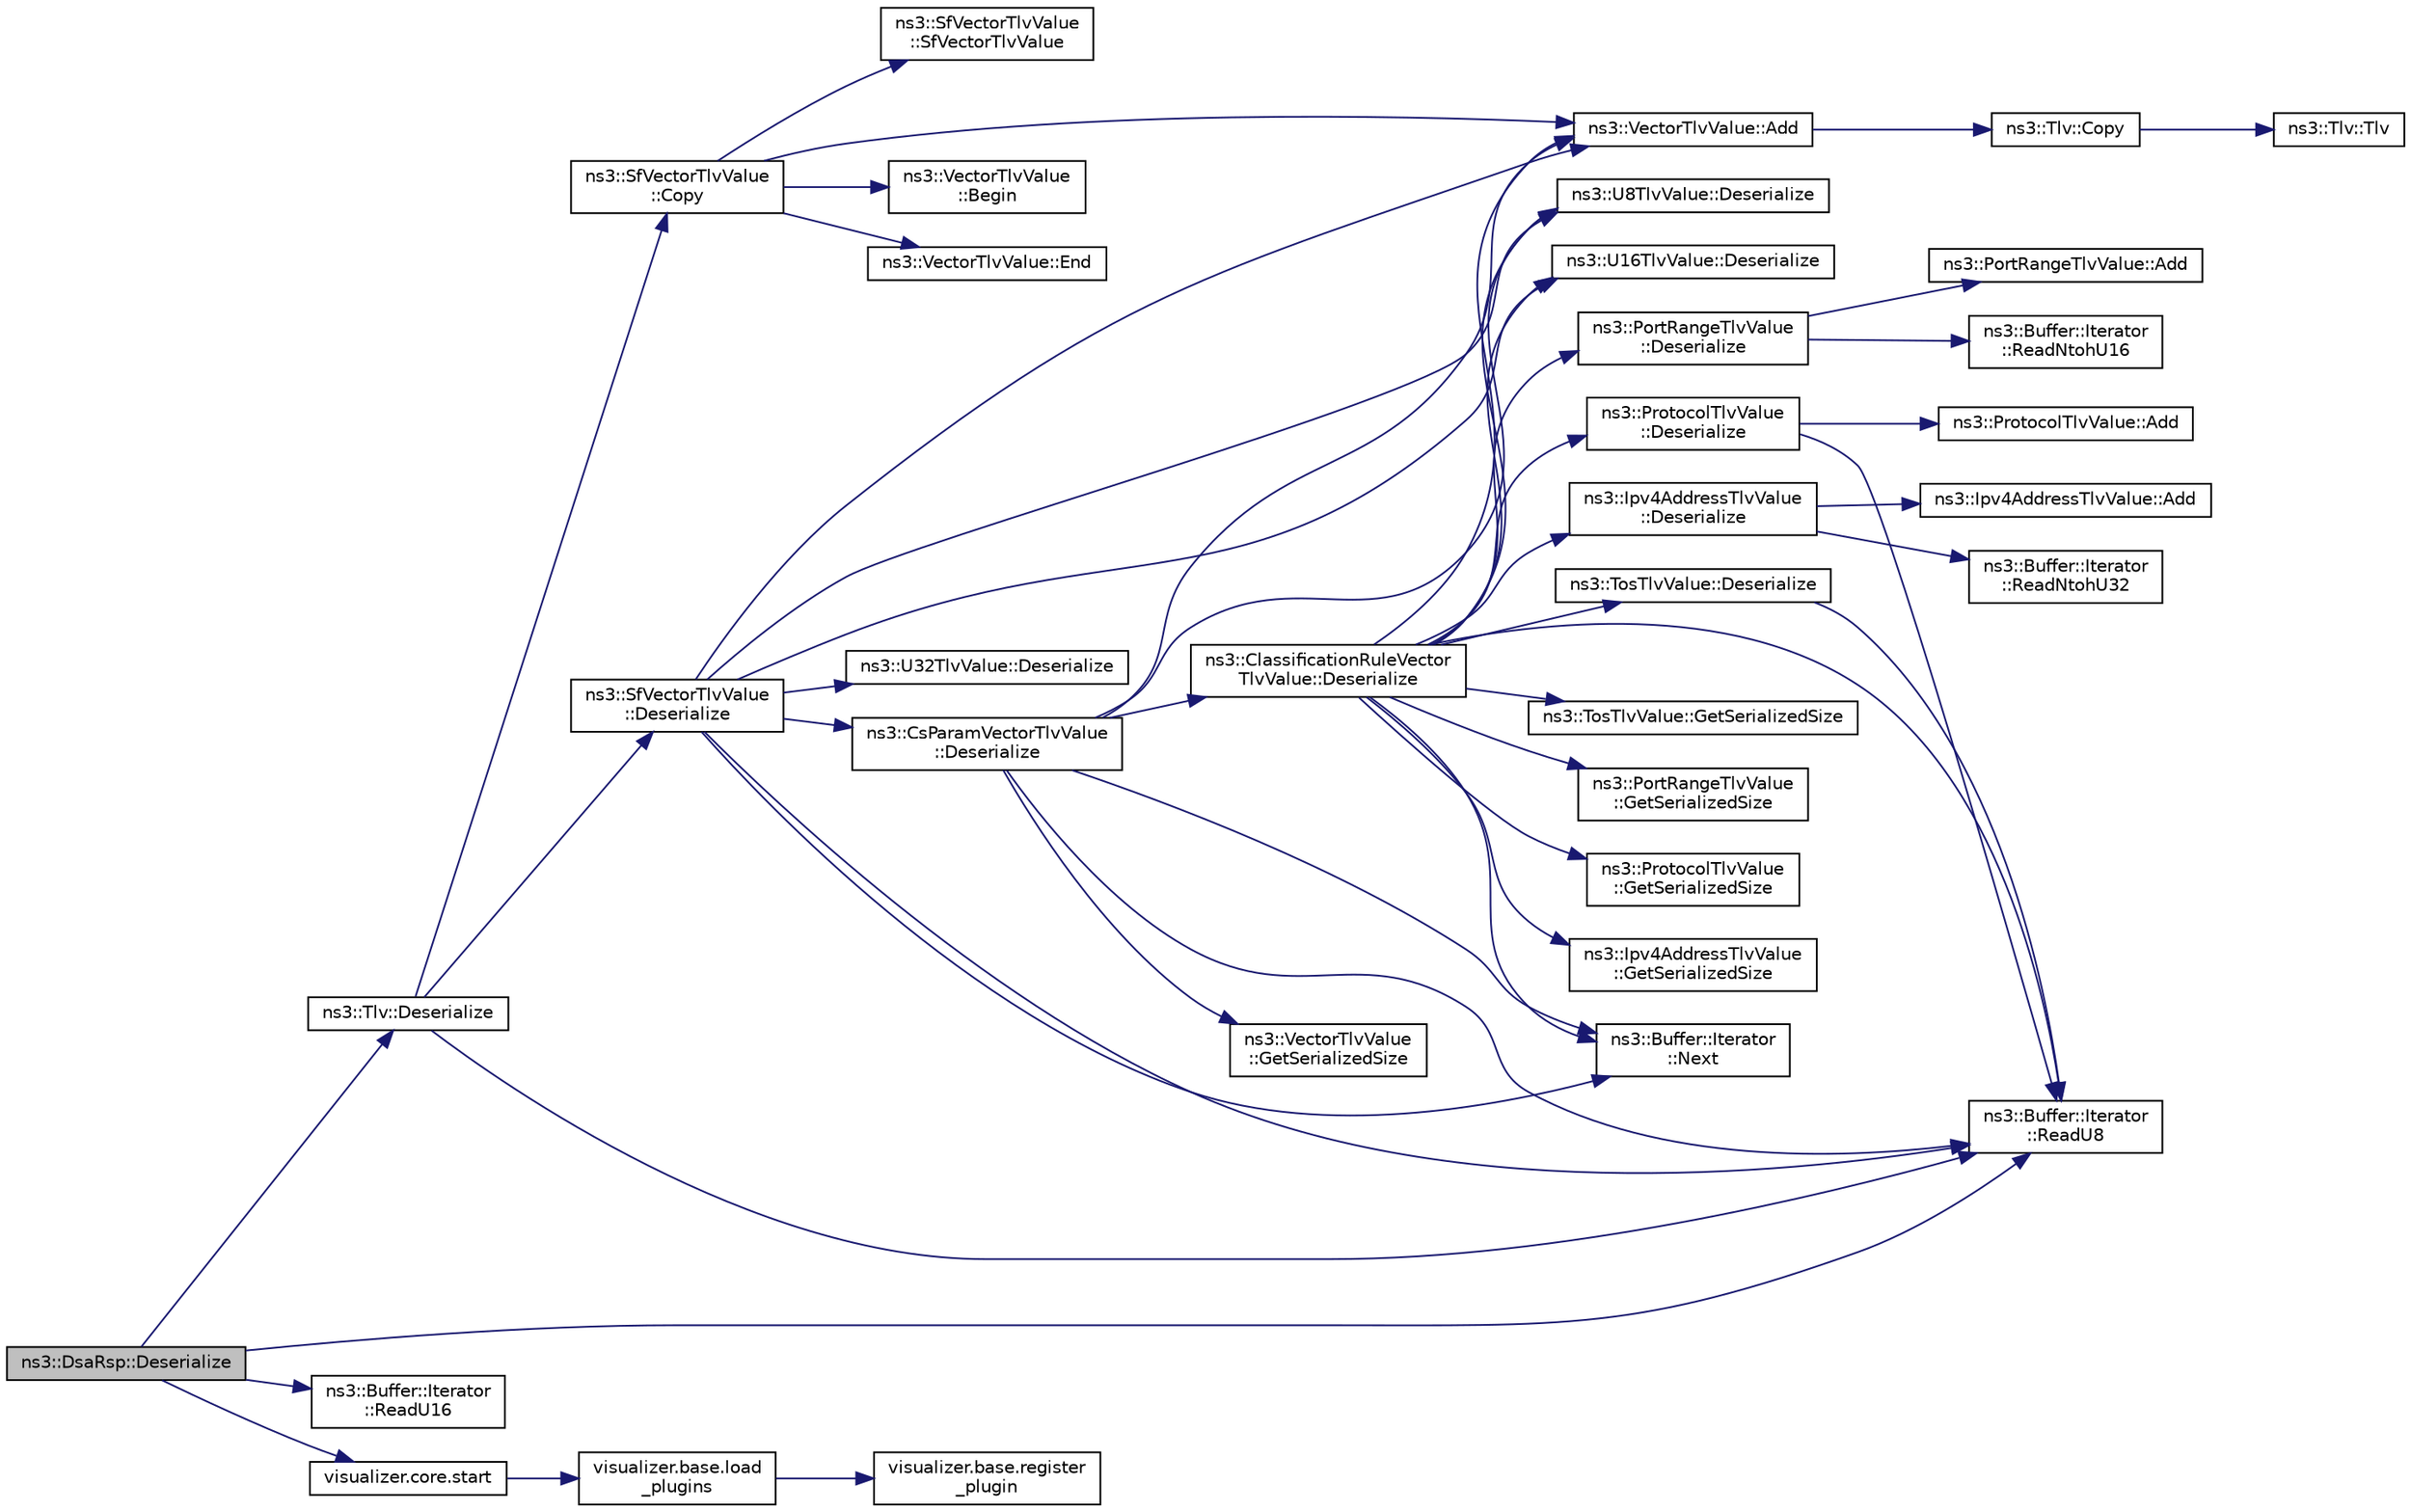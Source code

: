 digraph "ns3::DsaRsp::Deserialize"
{
 // LATEX_PDF_SIZE
  edge [fontname="Helvetica",fontsize="10",labelfontname="Helvetica",labelfontsize="10"];
  node [fontname="Helvetica",fontsize="10",shape=record];
  rankdir="LR";
  Node1 [label="ns3::DsaRsp::Deserialize",height=0.2,width=0.4,color="black", fillcolor="grey75", style="filled", fontcolor="black",tooltip=" "];
  Node1 -> Node2 [color="midnightblue",fontsize="10",style="solid",fontname="Helvetica"];
  Node2 [label="ns3::Tlv::Deserialize",height=0.2,width=0.4,color="black", fillcolor="white", style="filled",URL="$classns3_1_1_tlv.html#ab7f78a79bda165414feb774daf217fc2",tooltip=" "];
  Node2 -> Node3 [color="midnightblue",fontsize="10",style="solid",fontname="Helvetica"];
  Node3 [label="ns3::SfVectorTlvValue\l::Copy",height=0.2,width=0.4,color="black", fillcolor="white", style="filled",URL="$classns3_1_1_sf_vector_tlv_value.html#aa6740710018019c579df48494c5fa79d",tooltip="Copy."];
  Node3 -> Node4 [color="midnightblue",fontsize="10",style="solid",fontname="Helvetica"];
  Node4 [label="ns3::SfVectorTlvValue\l::SfVectorTlvValue",height=0.2,width=0.4,color="black", fillcolor="white", style="filled",URL="$classns3_1_1_sf_vector_tlv_value.html#a73f5035aee50b81fe463de2712f06f63",tooltip=" "];
  Node3 -> Node5 [color="midnightblue",fontsize="10",style="solid",fontname="Helvetica"];
  Node5 [label="ns3::VectorTlvValue::Add",height=0.2,width=0.4,color="black", fillcolor="white", style="filled",URL="$classns3_1_1_vector_tlv_value.html#a9a422b96698c94e7bb4705026e236f35",tooltip="Add a TLV."];
  Node5 -> Node6 [color="midnightblue",fontsize="10",style="solid",fontname="Helvetica"];
  Node6 [label="ns3::Tlv::Copy",height=0.2,width=0.4,color="black", fillcolor="white", style="filled",URL="$classns3_1_1_tlv.html#a6262c16e4a041376d0a528bf37d03315",tooltip="Copy TLV."];
  Node6 -> Node7 [color="midnightblue",fontsize="10",style="solid",fontname="Helvetica"];
  Node7 [label="ns3::Tlv::Tlv",height=0.2,width=0.4,color="black", fillcolor="white", style="filled",URL="$classns3_1_1_tlv.html#afcb108dfdebaf93fe0ab840f6cc34672",tooltip=" "];
  Node3 -> Node8 [color="midnightblue",fontsize="10",style="solid",fontname="Helvetica"];
  Node8 [label="ns3::VectorTlvValue\l::Begin",height=0.2,width=0.4,color="black", fillcolor="white", style="filled",URL="$classns3_1_1_vector_tlv_value.html#a8f3751b677503fe8f889b611a66cd3ed",tooltip="Begin iterator."];
  Node3 -> Node9 [color="midnightblue",fontsize="10",style="solid",fontname="Helvetica"];
  Node9 [label="ns3::VectorTlvValue::End",height=0.2,width=0.4,color="black", fillcolor="white", style="filled",URL="$classns3_1_1_vector_tlv_value.html#a8d921973150845e3049899ef8db930dc",tooltip="End iterator."];
  Node2 -> Node10 [color="midnightblue",fontsize="10",style="solid",fontname="Helvetica"];
  Node10 [label="ns3::SfVectorTlvValue\l::Deserialize",height=0.2,width=0.4,color="black", fillcolor="white", style="filled",URL="$classns3_1_1_sf_vector_tlv_value.html#afc34c4c61724940c485be32168137ac9",tooltip="Deserialize from a buffer."];
  Node10 -> Node5 [color="midnightblue",fontsize="10",style="solid",fontname="Helvetica"];
  Node10 -> Node11 [color="midnightblue",fontsize="10",style="solid",fontname="Helvetica"];
  Node11 [label="ns3::U8TlvValue::Deserialize",height=0.2,width=0.4,color="black", fillcolor="white", style="filled",URL="$classns3_1_1_u8_tlv_value.html#a24cd462e759d9384dfc50b595d8088bb",tooltip="Deserialize from a buffer."];
  Node10 -> Node12 [color="midnightblue",fontsize="10",style="solid",fontname="Helvetica"];
  Node12 [label="ns3::U16TlvValue::Deserialize",height=0.2,width=0.4,color="black", fillcolor="white", style="filled",URL="$classns3_1_1_u16_tlv_value.html#a21b9ccc54f83f70bdf6ce449c0a5f63b",tooltip="Deserialize from a buffer."];
  Node10 -> Node13 [color="midnightblue",fontsize="10",style="solid",fontname="Helvetica"];
  Node13 [label="ns3::U32TlvValue::Deserialize",height=0.2,width=0.4,color="black", fillcolor="white", style="filled",URL="$classns3_1_1_u32_tlv_value.html#a7313258a457a2c251fb91d70533b2433",tooltip="Deserialize from a buffer."];
  Node10 -> Node14 [color="midnightblue",fontsize="10",style="solid",fontname="Helvetica"];
  Node14 [label="ns3::CsParamVectorTlvValue\l::Deserialize",height=0.2,width=0.4,color="black", fillcolor="white", style="filled",URL="$classns3_1_1_cs_param_vector_tlv_value.html#aac92059eae88c45aa6753737e9e768b8",tooltip="Deserialize from a buffer."];
  Node14 -> Node5 [color="midnightblue",fontsize="10",style="solid",fontname="Helvetica"];
  Node14 -> Node11 [color="midnightblue",fontsize="10",style="solid",fontname="Helvetica"];
  Node14 -> Node15 [color="midnightblue",fontsize="10",style="solid",fontname="Helvetica"];
  Node15 [label="ns3::ClassificationRuleVector\lTlvValue::Deserialize",height=0.2,width=0.4,color="black", fillcolor="white", style="filled",URL="$classns3_1_1_classification_rule_vector_tlv_value.html#adb71f8c6a4456630500606bdacffd8c5",tooltip="Deserialize from a buffer."];
  Node15 -> Node5 [color="midnightblue",fontsize="10",style="solid",fontname="Helvetica"];
  Node15 -> Node11 [color="midnightblue",fontsize="10",style="solid",fontname="Helvetica"];
  Node15 -> Node12 [color="midnightblue",fontsize="10",style="solid",fontname="Helvetica"];
  Node15 -> Node16 [color="midnightblue",fontsize="10",style="solid",fontname="Helvetica"];
  Node16 [label="ns3::TosTlvValue::Deserialize",height=0.2,width=0.4,color="black", fillcolor="white", style="filled",URL="$classns3_1_1_tos_tlv_value.html#a3db79b485d75c9260e014e77638bff5b",tooltip="Deserialize from a buffer."];
  Node16 -> Node17 [color="midnightblue",fontsize="10",style="solid",fontname="Helvetica"];
  Node17 [label="ns3::Buffer::Iterator\l::ReadU8",height=0.2,width=0.4,color="black", fillcolor="white", style="filled",URL="$classns3_1_1_buffer_1_1_iterator.html#a7d7d5299e27ecf41aef37e315984ad5a",tooltip=" "];
  Node15 -> Node18 [color="midnightblue",fontsize="10",style="solid",fontname="Helvetica"];
  Node18 [label="ns3::PortRangeTlvValue\l::Deserialize",height=0.2,width=0.4,color="black", fillcolor="white", style="filled",URL="$classns3_1_1_port_range_tlv_value.html#a344115631756605d834928795a30439c",tooltip="Deserialize from a buffer."];
  Node18 -> Node19 [color="midnightblue",fontsize="10",style="solid",fontname="Helvetica"];
  Node19 [label="ns3::PortRangeTlvValue::Add",height=0.2,width=0.4,color="black", fillcolor="white", style="filled",URL="$classns3_1_1_port_range_tlv_value.html#ac78b2513ddfc9a1fbdf62d9e836b68a5",tooltip="Add a range."];
  Node18 -> Node20 [color="midnightblue",fontsize="10",style="solid",fontname="Helvetica"];
  Node20 [label="ns3::Buffer::Iterator\l::ReadNtohU16",height=0.2,width=0.4,color="black", fillcolor="white", style="filled",URL="$classns3_1_1_buffer_1_1_iterator.html#a14d63ac76497032a473d99cc8458608e",tooltip=" "];
  Node15 -> Node21 [color="midnightblue",fontsize="10",style="solid",fontname="Helvetica"];
  Node21 [label="ns3::ProtocolTlvValue\l::Deserialize",height=0.2,width=0.4,color="black", fillcolor="white", style="filled",URL="$classns3_1_1_protocol_tlv_value.html#a1d1406c103f54e05e6cc42d82c3dab28",tooltip="Deserialize from a buffer."];
  Node21 -> Node22 [color="midnightblue",fontsize="10",style="solid",fontname="Helvetica"];
  Node22 [label="ns3::ProtocolTlvValue::Add",height=0.2,width=0.4,color="black", fillcolor="white", style="filled",URL="$classns3_1_1_protocol_tlv_value.html#a1c3ce061a89e07367671f56abd6d457e",tooltip="Add protocol number."];
  Node21 -> Node17 [color="midnightblue",fontsize="10",style="solid",fontname="Helvetica"];
  Node15 -> Node23 [color="midnightblue",fontsize="10",style="solid",fontname="Helvetica"];
  Node23 [label="ns3::Ipv4AddressTlvValue\l::Deserialize",height=0.2,width=0.4,color="black", fillcolor="white", style="filled",URL="$classns3_1_1_ipv4_address_tlv_value.html#a35e898da16a8767511dc69bad82b7ba9",tooltip="Deserialize from a buffer."];
  Node23 -> Node24 [color="midnightblue",fontsize="10",style="solid",fontname="Helvetica"];
  Node24 [label="ns3::Ipv4AddressTlvValue::Add",height=0.2,width=0.4,color="black", fillcolor="white", style="filled",URL="$classns3_1_1_ipv4_address_tlv_value.html#a9943692fbefad5d0419e0820681bba46",tooltip="Add IPv4 address and mask."];
  Node23 -> Node25 [color="midnightblue",fontsize="10",style="solid",fontname="Helvetica"];
  Node25 [label="ns3::Buffer::Iterator\l::ReadNtohU32",height=0.2,width=0.4,color="black", fillcolor="white", style="filled",URL="$classns3_1_1_buffer_1_1_iterator.html#af6873e0c53e5338902802dedff2159d1",tooltip=" "];
  Node15 -> Node26 [color="midnightblue",fontsize="10",style="solid",fontname="Helvetica"];
  Node26 [label="ns3::TosTlvValue::GetSerializedSize",height=0.2,width=0.4,color="black", fillcolor="white", style="filled",URL="$classns3_1_1_tos_tlv_value.html#a4383766f8b1d621db5d66e2e0c119dec",tooltip="Get serialized size in bytes."];
  Node15 -> Node27 [color="midnightblue",fontsize="10",style="solid",fontname="Helvetica"];
  Node27 [label="ns3::PortRangeTlvValue\l::GetSerializedSize",height=0.2,width=0.4,color="black", fillcolor="white", style="filled",URL="$classns3_1_1_port_range_tlv_value.html#a31127e36f00dc5ede5b259b266ae31e9",tooltip="Get serialized size in bytes."];
  Node15 -> Node28 [color="midnightblue",fontsize="10",style="solid",fontname="Helvetica"];
  Node28 [label="ns3::ProtocolTlvValue\l::GetSerializedSize",height=0.2,width=0.4,color="black", fillcolor="white", style="filled",URL="$classns3_1_1_protocol_tlv_value.html#a7a1706beb9c53d84391af4ff6325b334",tooltip="Get serialized size in bytes."];
  Node15 -> Node29 [color="midnightblue",fontsize="10",style="solid",fontname="Helvetica"];
  Node29 [label="ns3::Ipv4AddressTlvValue\l::GetSerializedSize",height=0.2,width=0.4,color="black", fillcolor="white", style="filled",URL="$classns3_1_1_ipv4_address_tlv_value.html#a36c2901905f108fd064523ec8ec3adc5",tooltip="Get serialized size in bytes."];
  Node15 -> Node30 [color="midnightblue",fontsize="10",style="solid",fontname="Helvetica"];
  Node30 [label="ns3::Buffer::Iterator\l::Next",height=0.2,width=0.4,color="black", fillcolor="white", style="filled",URL="$classns3_1_1_buffer_1_1_iterator.html#a5eaa564bdc98d063b7e94b1768aeed6b",tooltip="go forward by one byte"];
  Node15 -> Node17 [color="midnightblue",fontsize="10",style="solid",fontname="Helvetica"];
  Node14 -> Node31 [color="midnightblue",fontsize="10",style="solid",fontname="Helvetica"];
  Node31 [label="ns3::VectorTlvValue\l::GetSerializedSize",height=0.2,width=0.4,color="black", fillcolor="white", style="filled",URL="$classns3_1_1_vector_tlv_value.html#ae2d0d01923bcb91871ecab2e764230db",tooltip="Get serialized size in bytes."];
  Node14 -> Node30 [color="midnightblue",fontsize="10",style="solid",fontname="Helvetica"];
  Node14 -> Node17 [color="midnightblue",fontsize="10",style="solid",fontname="Helvetica"];
  Node10 -> Node30 [color="midnightblue",fontsize="10",style="solid",fontname="Helvetica"];
  Node10 -> Node17 [color="midnightblue",fontsize="10",style="solid",fontname="Helvetica"];
  Node2 -> Node17 [color="midnightblue",fontsize="10",style="solid",fontname="Helvetica"];
  Node1 -> Node32 [color="midnightblue",fontsize="10",style="solid",fontname="Helvetica"];
  Node32 [label="ns3::Buffer::Iterator\l::ReadU16",height=0.2,width=0.4,color="black", fillcolor="white", style="filled",URL="$classns3_1_1_buffer_1_1_iterator.html#a73b0df87d8f3ca52c6c87898d420da13",tooltip=" "];
  Node1 -> Node17 [color="midnightblue",fontsize="10",style="solid",fontname="Helvetica"];
  Node1 -> Node33 [color="midnightblue",fontsize="10",style="solid",fontname="Helvetica"];
  Node33 [label="visualizer.core.start",height=0.2,width=0.4,color="black", fillcolor="white", style="filled",URL="$namespacevisualizer_1_1core.html#a2a35e5d8a34af358b508dac8635754e0",tooltip=" "];
  Node33 -> Node34 [color="midnightblue",fontsize="10",style="solid",fontname="Helvetica"];
  Node34 [label="visualizer.base.load\l_plugins",height=0.2,width=0.4,color="black", fillcolor="white", style="filled",URL="$namespacevisualizer_1_1base.html#ad171497a5ff1afe0a73bedaebf35448f",tooltip=" "];
  Node34 -> Node35 [color="midnightblue",fontsize="10",style="solid",fontname="Helvetica"];
  Node35 [label="visualizer.base.register\l_plugin",height=0.2,width=0.4,color="black", fillcolor="white", style="filled",URL="$namespacevisualizer_1_1base.html#a6b0ffcff1e17ec4027496f50177e5b9e",tooltip=" "];
}
